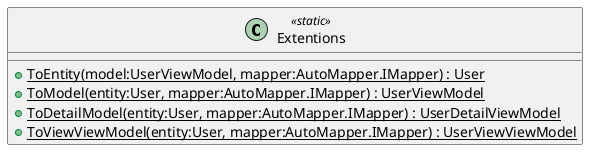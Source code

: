@startuml
class Extentions <<static>> {
    + {static} ToEntity(model:UserViewModel, mapper:AutoMapper.IMapper) : User
    + {static} ToModel(entity:User, mapper:AutoMapper.IMapper) : UserViewModel
    + {static} ToDetailModel(entity:User, mapper:AutoMapper.IMapper) : UserDetailViewModel
    + {static} ToViewViewModel(entity:User, mapper:AutoMapper.IMapper) : UserViewViewModel
}
@enduml
